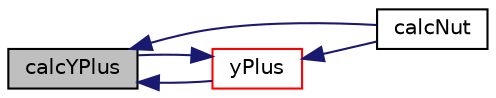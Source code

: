 digraph "calcYPlus"
{
  bgcolor="transparent";
  edge [fontname="Helvetica",fontsize="10",labelfontname="Helvetica",labelfontsize="10"];
  node [fontname="Helvetica",fontsize="10",shape=record];
  rankdir="LR";
  Node41 [label="calcYPlus",height=0.2,width=0.4,color="black", fillcolor="grey75", style="filled", fontcolor="black"];
  Node41 -> Node42 [dir="back",color="midnightblue",fontsize="10",style="solid",fontname="Helvetica"];
  Node42 [label="calcNut",height=0.2,width=0.4,color="black",URL="$a32173.html#a770ef88c60cd370e9d4eacc46f774f07",tooltip="Calculate the turbulence viscosity. "];
  Node41 -> Node43 [dir="back",color="midnightblue",fontsize="10",style="solid",fontname="Helvetica"];
  Node43 [label="yPlus",height=0.2,width=0.4,color="red",URL="$a32173.html#a0de83d05eb8aabc5f8cf747584ef03c3",tooltip="Calculate and return the yPlus at the boundary. "];
  Node43 -> Node42 [dir="back",color="midnightblue",fontsize="10",style="solid",fontname="Helvetica"];
  Node43 -> Node41 [dir="back",color="midnightblue",fontsize="10",style="solid",fontname="Helvetica"];
}
